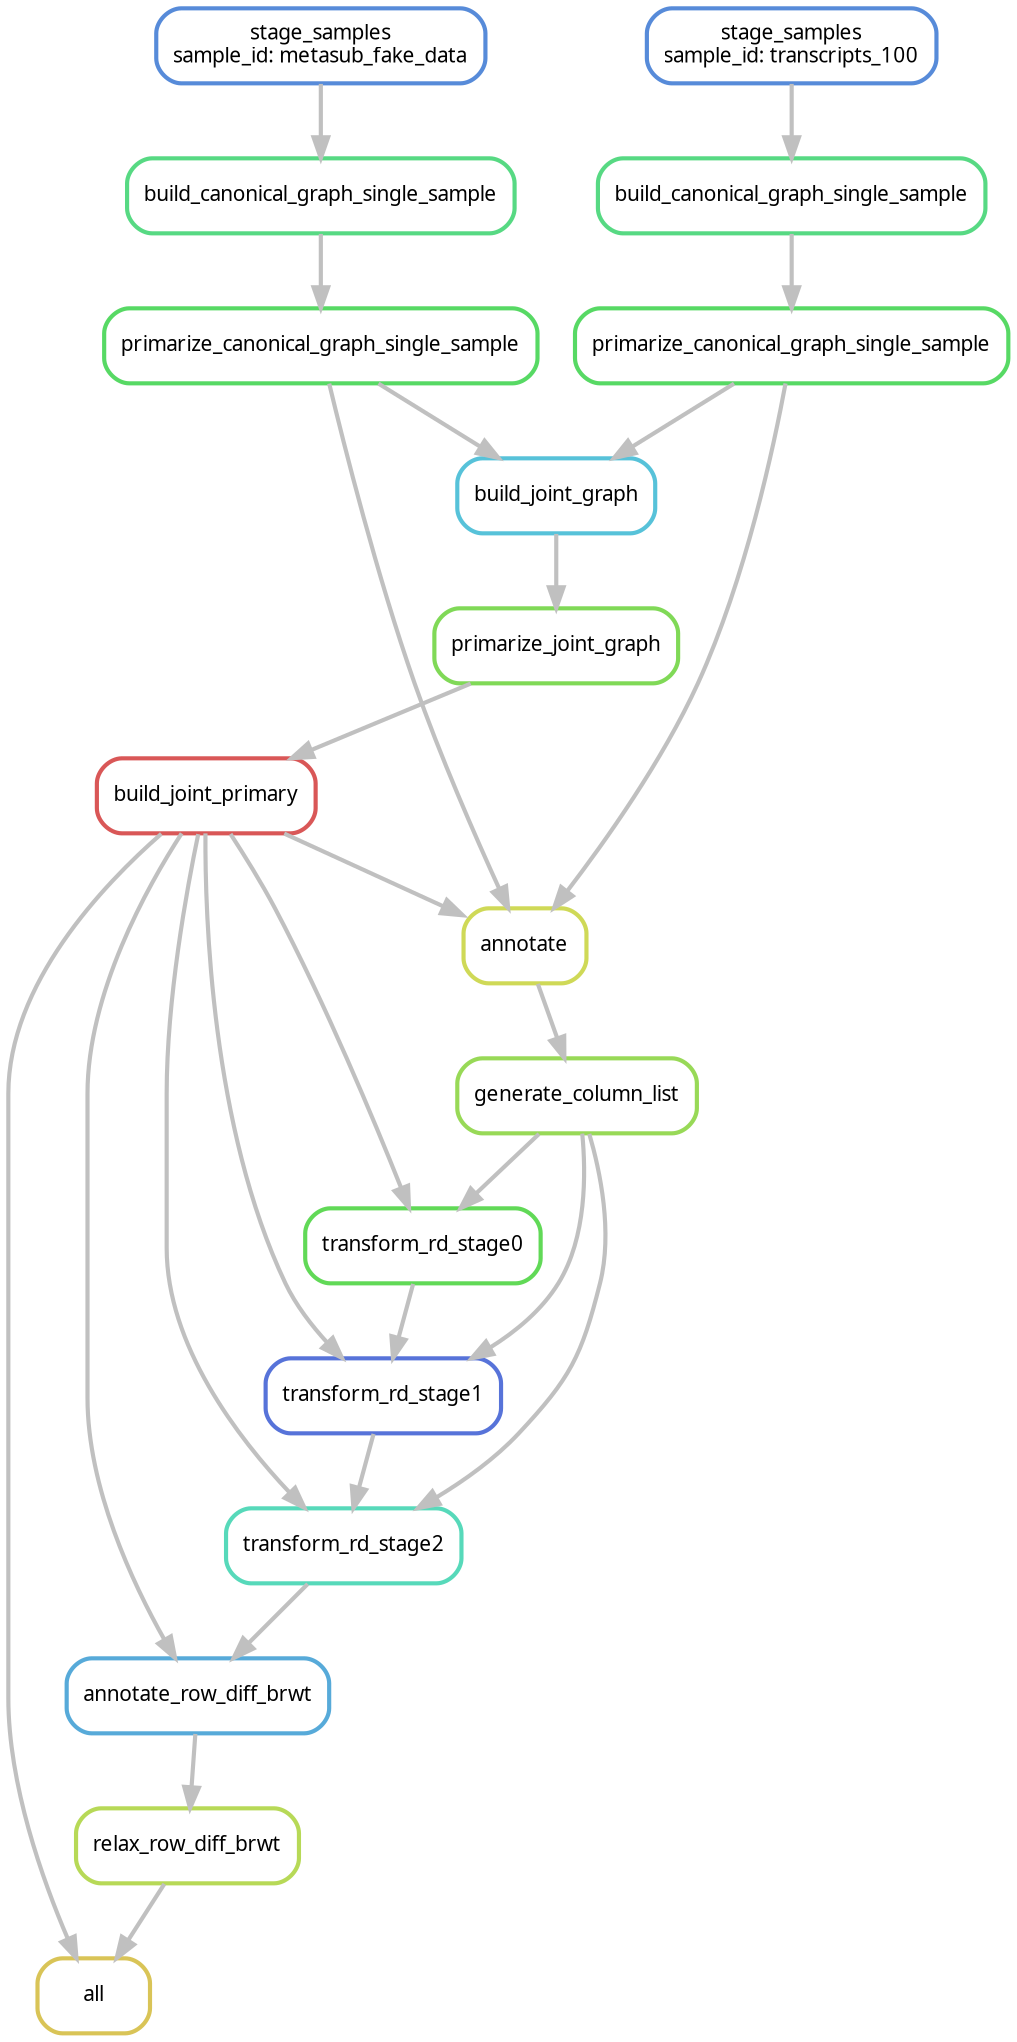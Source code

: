 digraph snakemake_dag {
    graph[bgcolor=white, margin=0];
    node[shape=box, style=rounded, fontname=sans,                 fontsize=10, penwidth=2];
    edge[penwidth=2, color=grey];
	0[label = "all", color = "0.14 0.6 0.85", style="rounded"];
	1[label = "build_joint_primary", color = "0.00 0.6 0.85", style="rounded"];
	2[label = "primarize_joint_graph", color = "0.28 0.6 0.85", style="rounded"];
	3[label = "build_joint_graph", color = "0.53 0.6 0.85", style="rounded"];
	4[label = "primarize_canonical_graph_single_sample", color = "0.35 0.6 0.85", style="rounded"];
	5[label = "build_canonical_graph_single_sample", color = "0.39 0.6 0.85", style="rounded"];
	6[label = "stage_samples\nsample_id: metasub_fake_data", color = "0.60 0.6 0.85", style="rounded"];
	7[label = "primarize_canonical_graph_single_sample", color = "0.35 0.6 0.85", style="rounded"];
	8[label = "build_canonical_graph_single_sample", color = "0.39 0.6 0.85", style="rounded"];
	9[label = "stage_samples\nsample_id: transcripts_100", color = "0.60 0.6 0.85", style="rounded"];
	10[label = "relax_row_diff_brwt", color = "0.21 0.6 0.85", style="rounded"];
	11[label = "annotate_row_diff_brwt", color = "0.56 0.6 0.85", style="rounded"];
	12[label = "transform_rd_stage2", color = "0.46 0.6 0.85", style="rounded"];
	13[label = "generate_column_list", color = "0.25 0.6 0.85", style="rounded"];
	14[label = "annotate", color = "0.18 0.6 0.85", style="rounded"];
	15[label = "transform_rd_stage1", color = "0.63 0.6 0.85", style="rounded"];
	16[label = "transform_rd_stage0", color = "0.32 0.6 0.85", style="rounded"];
	1 -> 0
	10 -> 0
	2 -> 1
	3 -> 2
	4 -> 3
	7 -> 3
	5 -> 4
	6 -> 5
	8 -> 7
	9 -> 8
	11 -> 10
	12 -> 11
	1 -> 11
	1 -> 12
	13 -> 12
	15 -> 12
	14 -> 13
	4 -> 14
	7 -> 14
	1 -> 14
	1 -> 15
	13 -> 15
	16 -> 15
	1 -> 16
	13 -> 16
}            
